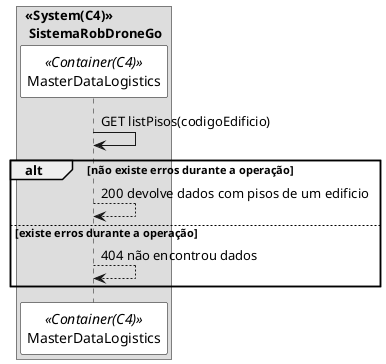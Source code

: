 @startuml getPackagingSD

skinparam sequence {
ParticipantBorderColor black
ParticipantBackgroundColor white
}

box "<<System(C4)>>\n SistemaRobDroneGo"
participant MasterDataLogistics as mdl <<Container(C4)>>
mdl -> mdl: GET listPisos(codigoEdificio)
alt não existe erros durante a operação
mdl --> mdl: 200 devolve dados com pisos de um edificio
else existe erros durante a operação
mdl --> mdl: 404 não encontrou dados
end 

end box

@enduml